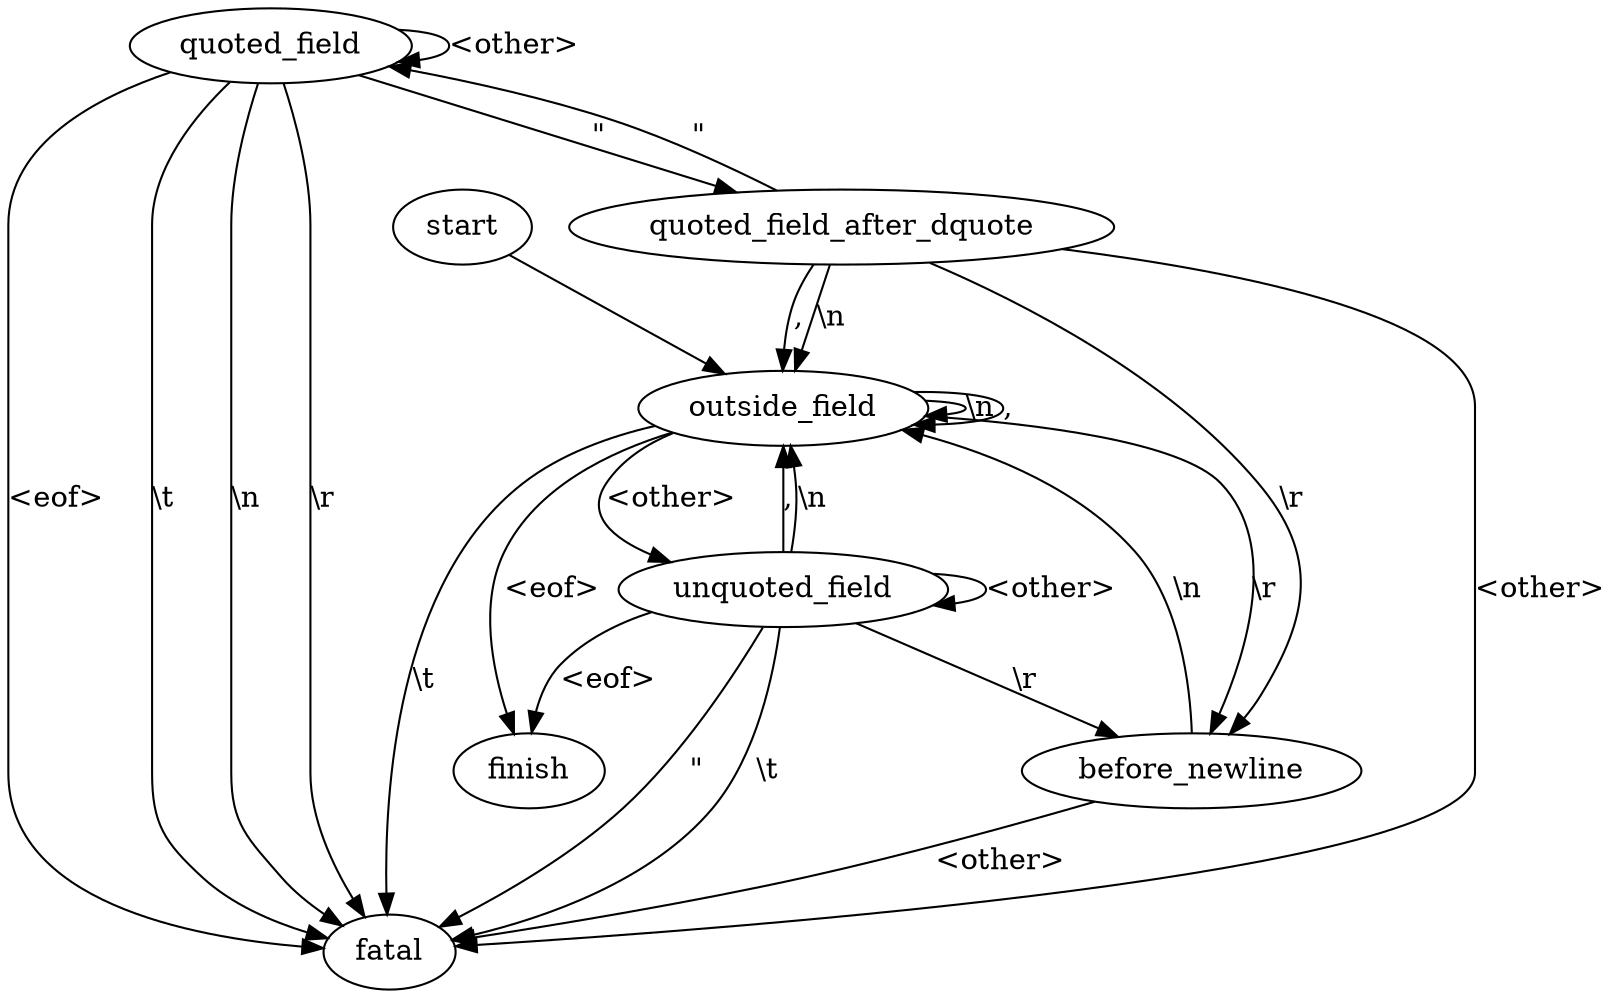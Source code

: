 digraph {
        start -> outside_field;

        outside_field -> outside_field [label="\\n"];
        outside_field -> before_newline [label="\\r"];
        outside_field -> outside_field [label=","];
        outside_field -> finish [label="<eof>"];
        outside_field -> unquoted_field [label="<other>"];
        outside_field -> fatal [label="\\t"];

        unquoted_field -> outside_field [label=","];
        unquoted_field -> outside_field [label="\\n"];
        unquoted_field -> before_newline [label="\\r"];
        unquoted_field -> unquoted_field [label="<other>"];
        unquoted_field -> finish [label="<eof>"];
        unquoted_field -> fatal [label="\""];
        unquoted_field -> fatal [label="\\t"];

        quoted_field -> quoted_field [label="<other>"];
        quoted_field -> quoted_field_after_dquote [label="\""];
        quoted_field -> fatal [label="<eof>"];
        quoted_field -> fatal [label="\\t"];
        quoted_field -> fatal [label="\\n"];
        quoted_field -> fatal [label="\\r"];

        quoted_field_after_dquote -> quoted_field [label="\""];
        quoted_field_after_dquote -> outside_field [label=","];
        quoted_field_after_dquote -> outside_field [label="\\n"];
        quoted_field_after_dquote -> before_newline [label="\\r"];
        quoted_field_after_dquote -> fatal [label="<other>"];

        before_newline -> outside_field [label="\\n"];
        before_newline -> fatal [label="<other>"];
 }